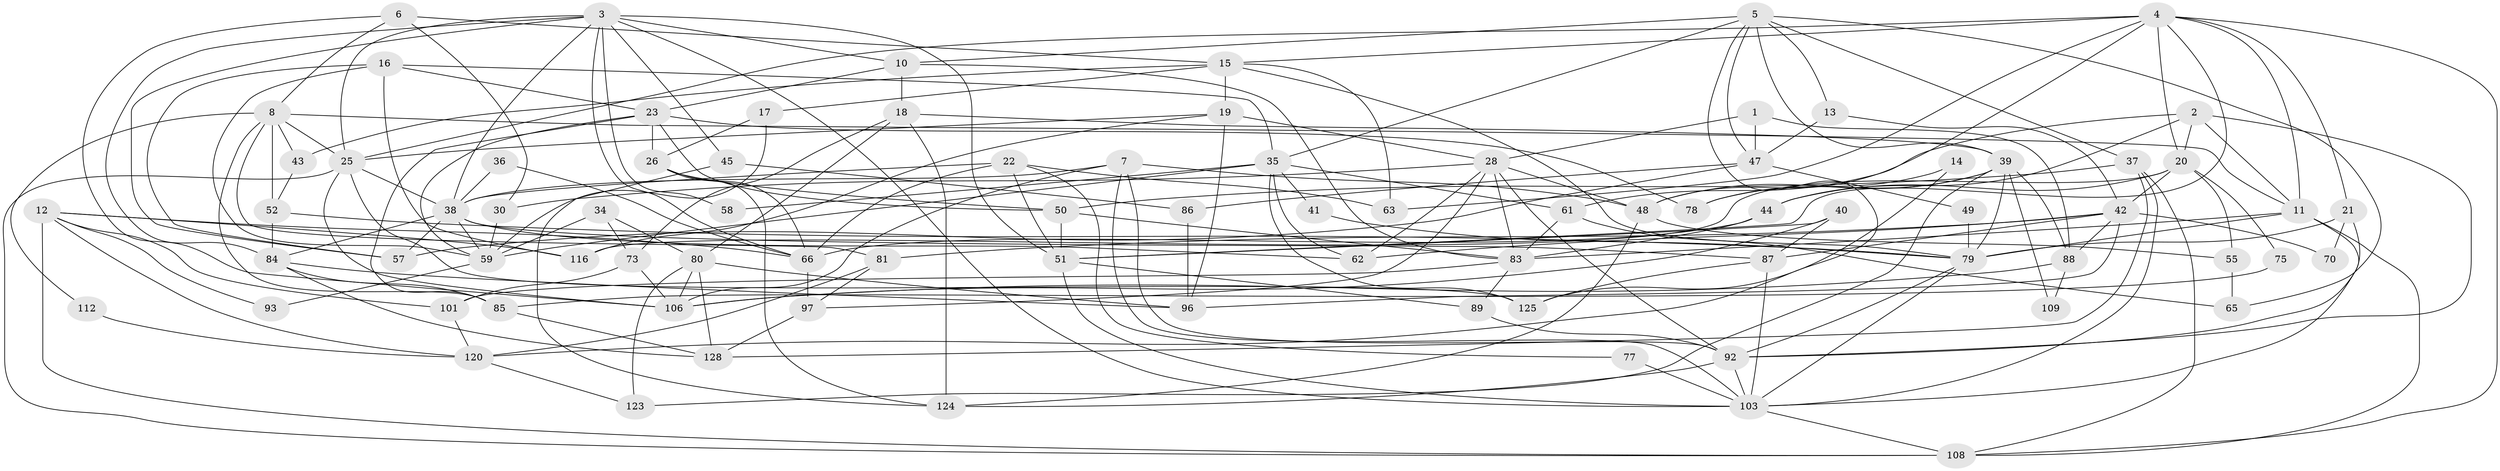 // original degree distribution, {3: 0.2558139534883721, 4: 0.26356589147286824, 7: 0.046511627906976744, 5: 0.14728682170542637, 2: 0.16279069767441862, 6: 0.10077519379844961, 8: 0.023255813953488372}
// Generated by graph-tools (version 1.1) at 2025/11/02/27/25 16:11:19]
// undirected, 84 vertices, 209 edges
graph export_dot {
graph [start="1"]
  node [color=gray90,style=filled];
  1 [super="+31"];
  2 [super="+67"];
  3 [super="+54"];
  4 [super="+27"];
  5 [super="+74"];
  6 [super="+33"];
  7 [super="+9"];
  8 [super="+126"];
  10 [super="+32"];
  11 [super="+24"];
  12 [super="+129"];
  13;
  14;
  15 [super="+60"];
  16 [super="+90"];
  17;
  18 [super="+94"];
  19 [super="+29"];
  20 [super="+64"];
  21;
  22 [super="+82"];
  23 [super="+46"];
  25 [super="+68"];
  26 [super="+71"];
  28 [super="+72"];
  30;
  34;
  35 [super="+127"];
  36;
  37 [super="+119"];
  38 [super="+56"];
  39 [super="+91"];
  40 [super="+76"];
  41;
  42 [super="+99"];
  43;
  44 [super="+114"];
  45;
  47 [super="+95"];
  48 [super="+113"];
  49;
  50 [super="+122"];
  51 [super="+117"];
  52 [super="+53"];
  55;
  57 [super="+69"];
  58;
  59 [super="+104"];
  61;
  62;
  63;
  65;
  66 [super="+107"];
  70;
  73;
  75;
  77;
  78;
  79 [super="+118"];
  80;
  81;
  83 [super="+98"];
  84;
  85 [super="+115"];
  86;
  87;
  88;
  89;
  92 [super="+105"];
  93;
  96 [super="+100"];
  97 [super="+102"];
  101;
  103 [super="+110"];
  106;
  108 [super="+111"];
  109;
  112;
  116;
  120 [super="+121"];
  123;
  124;
  125;
  128;
  1 -- 47 [weight=2];
  1 -- 88;
  1 -- 28;
  2 -- 20;
  2 -- 92;
  2 -- 11;
  2 -- 61;
  2 -- 44;
  3 -- 84;
  3 -- 38;
  3 -- 25;
  3 -- 58;
  3 -- 66;
  3 -- 103;
  3 -- 51;
  3 -- 57;
  3 -- 10;
  3 -- 45;
  4 -- 15;
  4 -- 20;
  4 -- 25;
  4 -- 108;
  4 -- 48;
  4 -- 51;
  4 -- 21;
  4 -- 11;
  4 -- 63;
  5 -- 10;
  5 -- 65;
  5 -- 39;
  5 -- 13;
  5 -- 47;
  5 -- 120;
  5 -- 35;
  5 -- 37;
  6 -- 30;
  6 -- 106;
  6 -- 8;
  6 -- 15;
  7 -- 103;
  7 -- 92;
  7 -- 106;
  7 -- 38;
  7 -- 48;
  8 -- 52;
  8 -- 85;
  8 -- 112;
  8 -- 81;
  8 -- 11;
  8 -- 43;
  8 -- 25;
  10 -- 18;
  10 -- 83;
  10 -- 23;
  11 -- 103;
  11 -- 108;
  11 -- 83;
  11 -- 79;
  12 -- 116;
  12 -- 93;
  12 -- 101;
  12 -- 66;
  12 -- 120;
  12 -- 108;
  13 -- 47;
  13 -- 42;
  14 -- 78;
  14 -- 125;
  15 -- 17;
  15 -- 63;
  15 -- 43;
  15 -- 79;
  15 -- 19;
  16 -- 57;
  16 -- 35;
  16 -- 116;
  16 -- 23;
  16 -- 59;
  17 -- 26;
  17 -- 59;
  18 -- 124;
  18 -- 80;
  18 -- 73;
  18 -- 39;
  19 -- 116;
  19 -- 25;
  19 -- 96;
  19 -- 28;
  20 -- 116;
  20 -- 55;
  20 -- 75;
  20 -- 44;
  20 -- 42;
  21 -- 70;
  21 -- 79;
  21 -- 92;
  22 -- 38;
  22 -- 77;
  22 -- 66;
  22 -- 51;
  22 -- 63;
  23 -- 26;
  23 -- 50;
  23 -- 78;
  23 -- 85;
  23 -- 59;
  25 -- 38;
  25 -- 106;
  25 -- 108;
  25 -- 125;
  26 -- 124;
  26 -- 66;
  26 -- 50;
  28 -- 92;
  28 -- 48;
  28 -- 97;
  28 -- 83;
  28 -- 30;
  28 -- 62;
  30 -- 59;
  34 -- 80;
  34 -- 73;
  34 -- 59;
  35 -- 62;
  35 -- 58;
  35 -- 59;
  35 -- 61;
  35 -- 125;
  35 -- 41;
  36 -- 66;
  36 -- 38;
  37 -- 50;
  37 -- 128;
  37 -- 103;
  37 -- 108;
  38 -- 62;
  38 -- 59;
  38 -- 84;
  38 -- 87;
  38 -- 57;
  39 -- 88;
  39 -- 123;
  39 -- 78;
  39 -- 109;
  39 -- 79;
  39 -- 48;
  40 -- 106;
  40 -- 51;
  40 -- 87;
  41 -- 79;
  42 -- 81;
  42 -- 62;
  42 -- 70;
  42 -- 87;
  42 -- 96;
  42 -- 88;
  43 -- 52;
  44 -- 66;
  44 -- 83;
  45 -- 124;
  45 -- 86;
  47 -- 49;
  47 -- 86;
  47 -- 57;
  48 -- 55;
  48 -- 124;
  49 -- 79;
  50 -- 51;
  50 -- 83;
  51 -- 103;
  51 -- 89;
  52 -- 84;
  52 -- 79;
  55 -- 65;
  59 -- 93;
  61 -- 65;
  61 -- 83;
  66 -- 97 [weight=2];
  73 -- 106;
  73 -- 101;
  75 -- 85;
  77 -- 103;
  79 -- 103;
  79 -- 92;
  80 -- 128;
  80 -- 106;
  80 -- 123;
  80 -- 96;
  81 -- 120;
  81 -- 97;
  83 -- 89;
  83 -- 101;
  84 -- 85;
  84 -- 96;
  84 -- 128;
  85 -- 128;
  86 -- 96;
  87 -- 125;
  87 -- 103;
  88 -- 106;
  88 -- 109;
  89 -- 92;
  92 -- 103;
  92 -- 124;
  97 -- 128;
  101 -- 120;
  103 -- 108;
  112 -- 120;
  120 -- 123;
}

